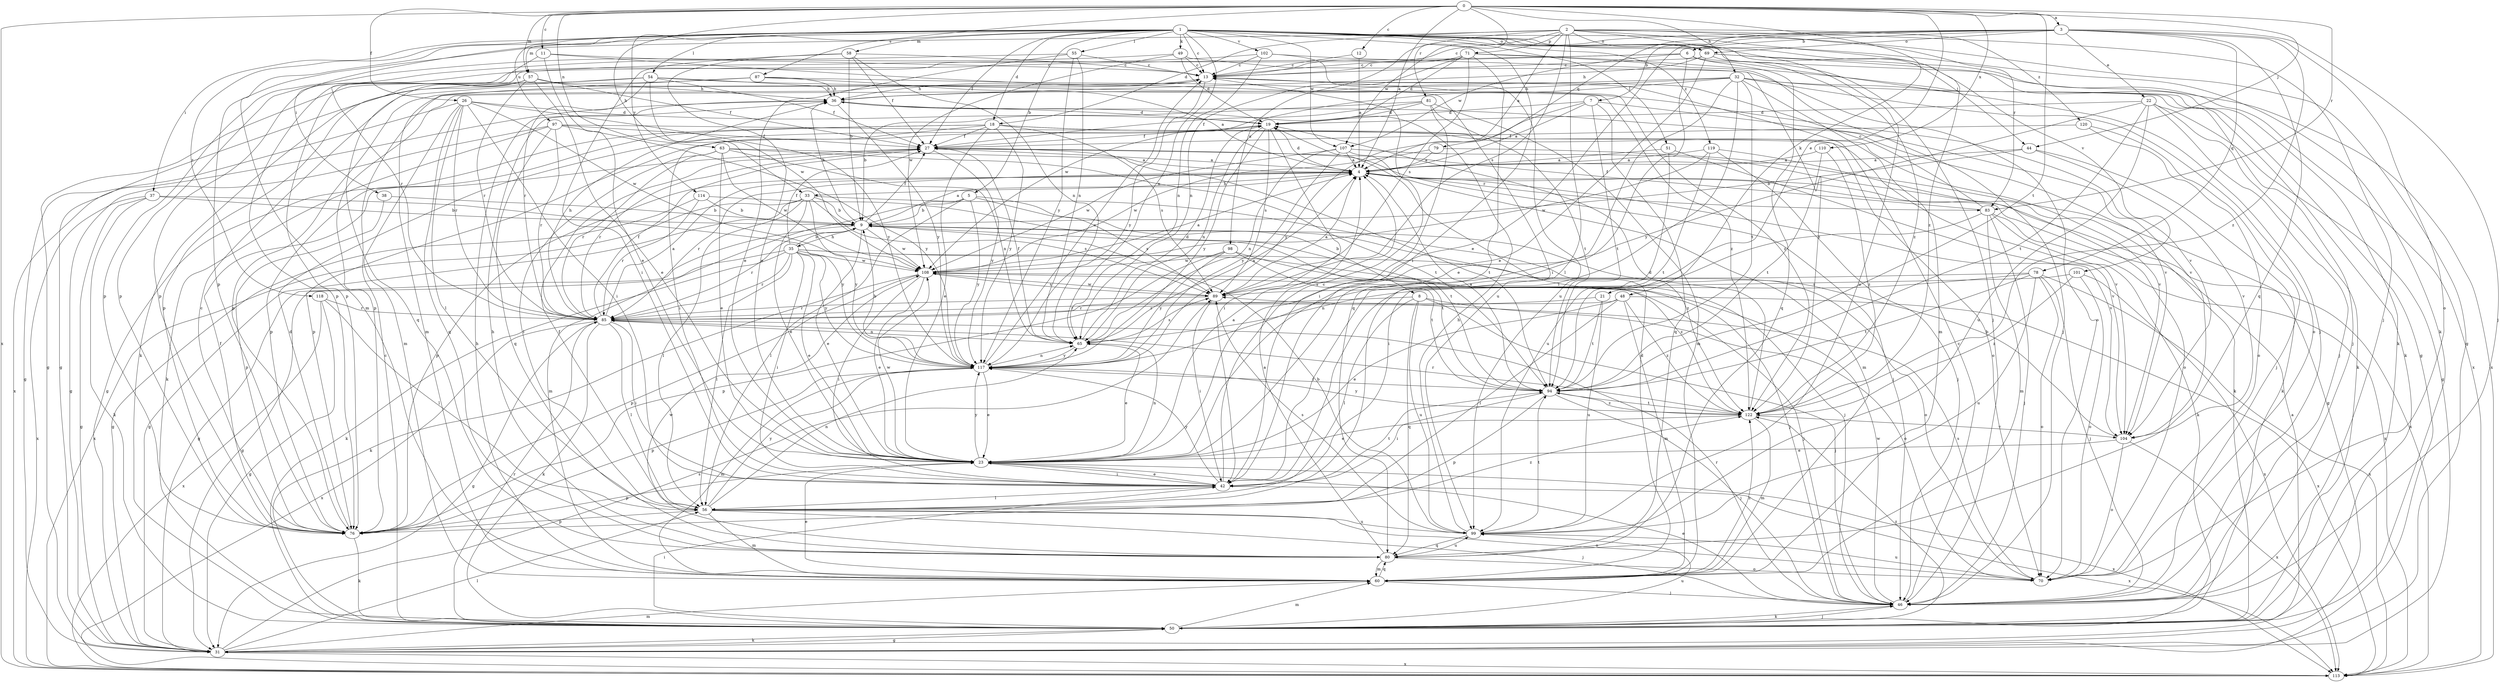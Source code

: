strict digraph  {
0;
1;
2;
3;
4;
5;
6;
7;
8;
9;
11;
12;
13;
18;
19;
21;
22;
23;
26;
27;
31;
32;
33;
35;
36;
37;
38;
42;
44;
46;
48;
49;
50;
51;
54;
55;
56;
57;
58;
60;
63;
65;
69;
70;
71;
76;
78;
79;
80;
81;
83;
85;
87;
89;
94;
97;
98;
99;
101;
102;
104;
107;
108;
110;
113;
114;
117;
118;
119;
120;
122;
0 -> 3  [label=a];
0 -> 4  [label=a];
0 -> 11  [label=c];
0 -> 12  [label=c];
0 -> 21  [label=e];
0 -> 26  [label=f];
0 -> 32  [label=h];
0 -> 33  [label=h];
0 -> 44  [label=j];
0 -> 48  [label=k];
0 -> 57  [label=m];
0 -> 63  [label=n];
0 -> 81  [label=r];
0 -> 83  [label=r];
0 -> 87  [label=s];
0 -> 94  [label=t];
0 -> 110  [label=x];
0 -> 113  [label=x];
1 -> 5  [label=b];
1 -> 13  [label=c];
1 -> 18  [label=d];
1 -> 27  [label=f];
1 -> 31  [label=g];
1 -> 37  [label=i];
1 -> 38  [label=i];
1 -> 42  [label=i];
1 -> 44  [label=j];
1 -> 46  [label=j];
1 -> 49  [label=k];
1 -> 50  [label=k];
1 -> 51  [label=l];
1 -> 54  [label=l];
1 -> 55  [label=l];
1 -> 57  [label=m];
1 -> 58  [label=m];
1 -> 60  [label=m];
1 -> 65  [label=n];
1 -> 69  [label=o];
1 -> 97  [label=u];
1 -> 101  [label=v];
1 -> 102  [label=v];
1 -> 107  [label=w];
1 -> 114  [label=y];
1 -> 118  [label=z];
1 -> 119  [label=z];
2 -> 4  [label=a];
2 -> 18  [label=d];
2 -> 46  [label=j];
2 -> 56  [label=l];
2 -> 69  [label=o];
2 -> 71  [label=p];
2 -> 76  [label=p];
2 -> 83  [label=r];
2 -> 89  [label=s];
2 -> 98  [label=u];
2 -> 99  [label=u];
2 -> 107  [label=w];
2 -> 120  [label=z];
2 -> 122  [label=z];
3 -> 6  [label=b];
3 -> 7  [label=b];
3 -> 13  [label=c];
3 -> 22  [label=e];
3 -> 23  [label=e];
3 -> 46  [label=j];
3 -> 69  [label=o];
3 -> 70  [label=o];
3 -> 78  [label=q];
3 -> 79  [label=q];
3 -> 80  [label=q];
3 -> 122  [label=z];
4 -> 19  [label=d];
4 -> 33  [label=h];
4 -> 76  [label=p];
4 -> 83  [label=r];
4 -> 85  [label=r];
4 -> 104  [label=v];
4 -> 113  [label=x];
5 -> 8  [label=b];
5 -> 9  [label=b];
5 -> 56  [label=l];
5 -> 60  [label=m];
5 -> 89  [label=s];
5 -> 117  [label=y];
6 -> 13  [label=c];
6 -> 42  [label=i];
6 -> 46  [label=j];
6 -> 76  [label=p];
6 -> 80  [label=q];
6 -> 107  [label=w];
6 -> 113  [label=x];
7 -> 4  [label=a];
7 -> 19  [label=d];
7 -> 80  [label=q];
7 -> 94  [label=t];
7 -> 104  [label=v];
7 -> 117  [label=y];
8 -> 46  [label=j];
8 -> 56  [label=l];
8 -> 70  [label=o];
8 -> 80  [label=q];
8 -> 85  [label=r];
8 -> 99  [label=u];
9 -> 4  [label=a];
9 -> 23  [label=e];
9 -> 27  [label=f];
9 -> 31  [label=g];
9 -> 35  [label=h];
9 -> 36  [label=h];
9 -> 46  [label=j];
9 -> 85  [label=r];
9 -> 94  [label=t];
9 -> 108  [label=w];
11 -> 13  [label=c];
11 -> 23  [label=e];
11 -> 85  [label=r];
11 -> 99  [label=u];
12 -> 4  [label=a];
12 -> 13  [label=c];
13 -> 36  [label=h];
13 -> 76  [label=p];
13 -> 117  [label=y];
13 -> 122  [label=z];
18 -> 23  [label=e];
18 -> 27  [label=f];
18 -> 31  [label=g];
18 -> 42  [label=i];
18 -> 70  [label=o];
18 -> 76  [label=p];
18 -> 89  [label=s];
18 -> 104  [label=v];
18 -> 117  [label=y];
19 -> 27  [label=f];
19 -> 42  [label=i];
19 -> 65  [label=n];
19 -> 76  [label=p];
19 -> 89  [label=s];
19 -> 117  [label=y];
21 -> 85  [label=r];
21 -> 94  [label=t];
21 -> 99  [label=u];
22 -> 19  [label=d];
22 -> 31  [label=g];
22 -> 46  [label=j];
22 -> 50  [label=k];
22 -> 94  [label=t];
22 -> 99  [label=u];
22 -> 117  [label=y];
23 -> 4  [label=a];
23 -> 42  [label=i];
23 -> 65  [label=n];
23 -> 76  [label=p];
23 -> 108  [label=w];
23 -> 113  [label=x];
23 -> 117  [label=y];
26 -> 19  [label=d];
26 -> 31  [label=g];
26 -> 42  [label=i];
26 -> 56  [label=l];
26 -> 60  [label=m];
26 -> 80  [label=q];
26 -> 85  [label=r];
26 -> 108  [label=w];
26 -> 117  [label=y];
27 -> 4  [label=a];
27 -> 46  [label=j];
27 -> 85  [label=r];
27 -> 94  [label=t];
27 -> 117  [label=y];
31 -> 4  [label=a];
31 -> 50  [label=k];
31 -> 56  [label=l];
31 -> 60  [label=m];
31 -> 89  [label=s];
31 -> 113  [label=x];
32 -> 23  [label=e];
32 -> 36  [label=h];
32 -> 42  [label=i];
32 -> 46  [label=j];
32 -> 50  [label=k];
32 -> 60  [label=m];
32 -> 70  [label=o];
32 -> 76  [label=p];
32 -> 94  [label=t];
32 -> 108  [label=w];
33 -> 9  [label=b];
33 -> 23  [label=e];
33 -> 31  [label=g];
33 -> 56  [label=l];
33 -> 89  [label=s];
33 -> 113  [label=x];
33 -> 117  [label=y];
33 -> 122  [label=z];
35 -> 9  [label=b];
35 -> 23  [label=e];
35 -> 27  [label=f];
35 -> 31  [label=g];
35 -> 42  [label=i];
35 -> 46  [label=j];
35 -> 50  [label=k];
35 -> 56  [label=l];
35 -> 70  [label=o];
35 -> 85  [label=r];
35 -> 108  [label=w];
35 -> 117  [label=y];
36 -> 19  [label=d];
36 -> 104  [label=v];
36 -> 113  [label=x];
36 -> 117  [label=y];
37 -> 9  [label=b];
37 -> 31  [label=g];
37 -> 50  [label=k];
37 -> 113  [label=x];
37 -> 117  [label=y];
38 -> 9  [label=b];
38 -> 76  [label=p];
42 -> 13  [label=c];
42 -> 23  [label=e];
42 -> 56  [label=l];
42 -> 94  [label=t];
42 -> 113  [label=x];
42 -> 117  [label=y];
44 -> 4  [label=a];
44 -> 9  [label=b];
44 -> 50  [label=k];
44 -> 104  [label=v];
46 -> 13  [label=c];
46 -> 23  [label=e];
46 -> 50  [label=k];
46 -> 85  [label=r];
46 -> 108  [label=w];
48 -> 23  [label=e];
48 -> 56  [label=l];
48 -> 60  [label=m];
48 -> 85  [label=r];
48 -> 113  [label=x];
48 -> 122  [label=z];
49 -> 13  [label=c];
49 -> 19  [label=d];
49 -> 70  [label=o];
49 -> 76  [label=p];
49 -> 108  [label=w];
50 -> 13  [label=c];
50 -> 31  [label=g];
50 -> 42  [label=i];
50 -> 46  [label=j];
50 -> 60  [label=m];
50 -> 85  [label=r];
50 -> 99  [label=u];
50 -> 122  [label=z];
51 -> 4  [label=a];
51 -> 99  [label=u];
51 -> 104  [label=v];
54 -> 27  [label=f];
54 -> 31  [label=g];
54 -> 36  [label=h];
54 -> 76  [label=p];
54 -> 85  [label=r];
54 -> 108  [label=w];
54 -> 122  [label=z];
55 -> 13  [label=c];
55 -> 23  [label=e];
55 -> 65  [label=n];
55 -> 76  [label=p];
55 -> 117  [label=y];
56 -> 27  [label=f];
56 -> 46  [label=j];
56 -> 60  [label=m];
56 -> 65  [label=n];
56 -> 70  [label=o];
56 -> 76  [label=p];
56 -> 99  [label=u];
56 -> 117  [label=y];
56 -> 122  [label=z];
57 -> 23  [label=e];
57 -> 27  [label=f];
57 -> 36  [label=h];
57 -> 50  [label=k];
57 -> 80  [label=q];
57 -> 85  [label=r];
58 -> 9  [label=b];
58 -> 13  [label=c];
58 -> 23  [label=e];
58 -> 27  [label=f];
58 -> 42  [label=i];
58 -> 65  [label=n];
60 -> 19  [label=d];
60 -> 23  [label=e];
60 -> 36  [label=h];
60 -> 46  [label=j];
60 -> 80  [label=q];
60 -> 122  [label=z];
63 -> 4  [label=a];
63 -> 23  [label=e];
63 -> 56  [label=l];
63 -> 65  [label=n];
63 -> 85  [label=r];
63 -> 94  [label=t];
63 -> 108  [label=w];
65 -> 4  [label=a];
65 -> 19  [label=d];
65 -> 23  [label=e];
65 -> 27  [label=f];
65 -> 89  [label=s];
65 -> 117  [label=y];
69 -> 13  [label=c];
69 -> 23  [label=e];
69 -> 36  [label=h];
69 -> 50  [label=k];
69 -> 113  [label=x];
69 -> 122  [label=z];
70 -> 89  [label=s];
70 -> 99  [label=u];
71 -> 13  [label=c];
71 -> 19  [label=d];
71 -> 31  [label=g];
71 -> 46  [label=j];
71 -> 65  [label=n];
71 -> 76  [label=p];
71 -> 80  [label=q];
71 -> 89  [label=s];
76 -> 13  [label=c];
76 -> 19  [label=d];
76 -> 27  [label=f];
76 -> 50  [label=k];
78 -> 46  [label=j];
78 -> 65  [label=n];
78 -> 70  [label=o];
78 -> 89  [label=s];
78 -> 94  [label=t];
78 -> 99  [label=u];
78 -> 113  [label=x];
79 -> 4  [label=a];
79 -> 31  [label=g];
79 -> 108  [label=w];
80 -> 4  [label=a];
80 -> 36  [label=h];
80 -> 60  [label=m];
80 -> 70  [label=o];
80 -> 99  [label=u];
80 -> 108  [label=w];
81 -> 9  [label=b];
81 -> 19  [label=d];
81 -> 27  [label=f];
81 -> 42  [label=i];
81 -> 60  [label=m];
81 -> 94  [label=t];
83 -> 13  [label=c];
83 -> 27  [label=f];
83 -> 42  [label=i];
83 -> 46  [label=j];
83 -> 50  [label=k];
83 -> 60  [label=m];
83 -> 113  [label=x];
85 -> 4  [label=a];
85 -> 27  [label=f];
85 -> 31  [label=g];
85 -> 36  [label=h];
85 -> 42  [label=i];
85 -> 50  [label=k];
85 -> 56  [label=l];
85 -> 65  [label=n];
85 -> 113  [label=x];
87 -> 4  [label=a];
87 -> 31  [label=g];
87 -> 36  [label=h];
87 -> 60  [label=m];
87 -> 104  [label=v];
89 -> 4  [label=a];
89 -> 42  [label=i];
89 -> 85  [label=r];
89 -> 108  [label=w];
94 -> 4  [label=a];
94 -> 42  [label=i];
94 -> 46  [label=j];
94 -> 76  [label=p];
94 -> 122  [label=z];
97 -> 27  [label=f];
97 -> 31  [label=g];
97 -> 50  [label=k];
97 -> 80  [label=q];
97 -> 85  [label=r];
97 -> 104  [label=v];
97 -> 117  [label=y];
98 -> 76  [label=p];
98 -> 94  [label=t];
98 -> 108  [label=w];
98 -> 117  [label=y];
98 -> 122  [label=z];
99 -> 9  [label=b];
99 -> 36  [label=h];
99 -> 80  [label=q];
99 -> 89  [label=s];
99 -> 94  [label=t];
101 -> 70  [label=o];
101 -> 89  [label=s];
101 -> 113  [label=x];
101 -> 122  [label=z];
102 -> 13  [label=c];
102 -> 65  [label=n];
102 -> 76  [label=p];
102 -> 99  [label=u];
102 -> 122  [label=z];
104 -> 9  [label=b];
104 -> 23  [label=e];
104 -> 70  [label=o];
104 -> 113  [label=x];
107 -> 4  [label=a];
107 -> 50  [label=k];
107 -> 60  [label=m];
107 -> 65  [label=n];
107 -> 108  [label=w];
107 -> 117  [label=y];
108 -> 4  [label=a];
108 -> 23  [label=e];
108 -> 42  [label=i];
108 -> 46  [label=j];
108 -> 50  [label=k];
108 -> 76  [label=p];
108 -> 89  [label=s];
110 -> 4  [label=a];
110 -> 94  [label=t];
110 -> 122  [label=z];
114 -> 9  [label=b];
114 -> 31  [label=g];
114 -> 85  [label=r];
114 -> 94  [label=t];
117 -> 9  [label=b];
117 -> 13  [label=c];
117 -> 23  [label=e];
117 -> 60  [label=m];
117 -> 65  [label=n];
117 -> 76  [label=p];
117 -> 94  [label=t];
118 -> 31  [label=g];
118 -> 56  [label=l];
118 -> 85  [label=r];
118 -> 113  [label=x];
119 -> 4  [label=a];
119 -> 46  [label=j];
119 -> 70  [label=o];
119 -> 94  [label=t];
119 -> 108  [label=w];
120 -> 27  [label=f];
120 -> 46  [label=j];
120 -> 70  [label=o];
122 -> 19  [label=d];
122 -> 23  [label=e];
122 -> 60  [label=m];
122 -> 85  [label=r];
122 -> 94  [label=t];
122 -> 104  [label=v];
122 -> 117  [label=y];
}
